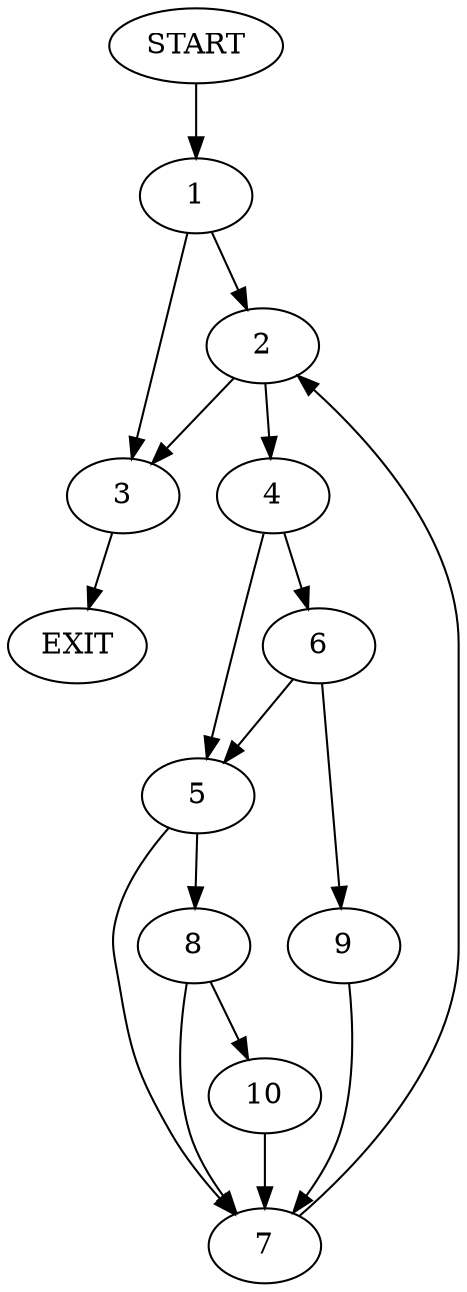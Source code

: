 digraph {
0 [label="START"]
11 [label="EXIT"]
0 -> 1
1 -> 2
1 -> 3
2 -> 3
2 -> 4
3 -> 11
4 -> 5
4 -> 6
5 -> 7
5 -> 8
6 -> 9
6 -> 5
9 -> 7
7 -> 2
8 -> 7
8 -> 10
10 -> 7
}

